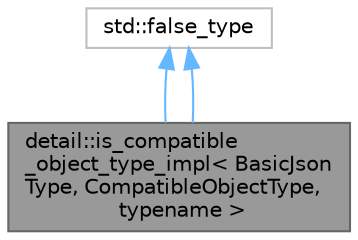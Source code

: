 digraph "detail::is_compatible_object_type_impl&lt; BasicJsonType, CompatibleObjectType, typename &gt;"
{
 // LATEX_PDF_SIZE
  bgcolor="transparent";
  edge [fontname=Helvetica,fontsize=10,labelfontname=Helvetica,labelfontsize=10];
  node [fontname=Helvetica,fontsize=10,shape=box,height=0.2,width=0.4];
  Node1 [id="Node000001",label="detail::is_compatible\l_object_type_impl\< BasicJson\lType, CompatibleObjectType,\l typename \>",height=0.2,width=0.4,color="gray40", fillcolor="grey60", style="filled", fontcolor="black",tooltip=" "];
  Node2 -> Node1 [id="edge1_Node000001_Node000002",dir="back",color="steelblue1",style="solid",tooltip=" "];
  Node2 [id="Node000002",label="std::false_type",height=0.2,width=0.4,color="grey75", fillcolor="white", style="filled",tooltip=" "];
  Node2 -> Node1 [id="edge2_Node000001_Node000002",dir="back",color="steelblue1",style="solid",tooltip=" "];
}
